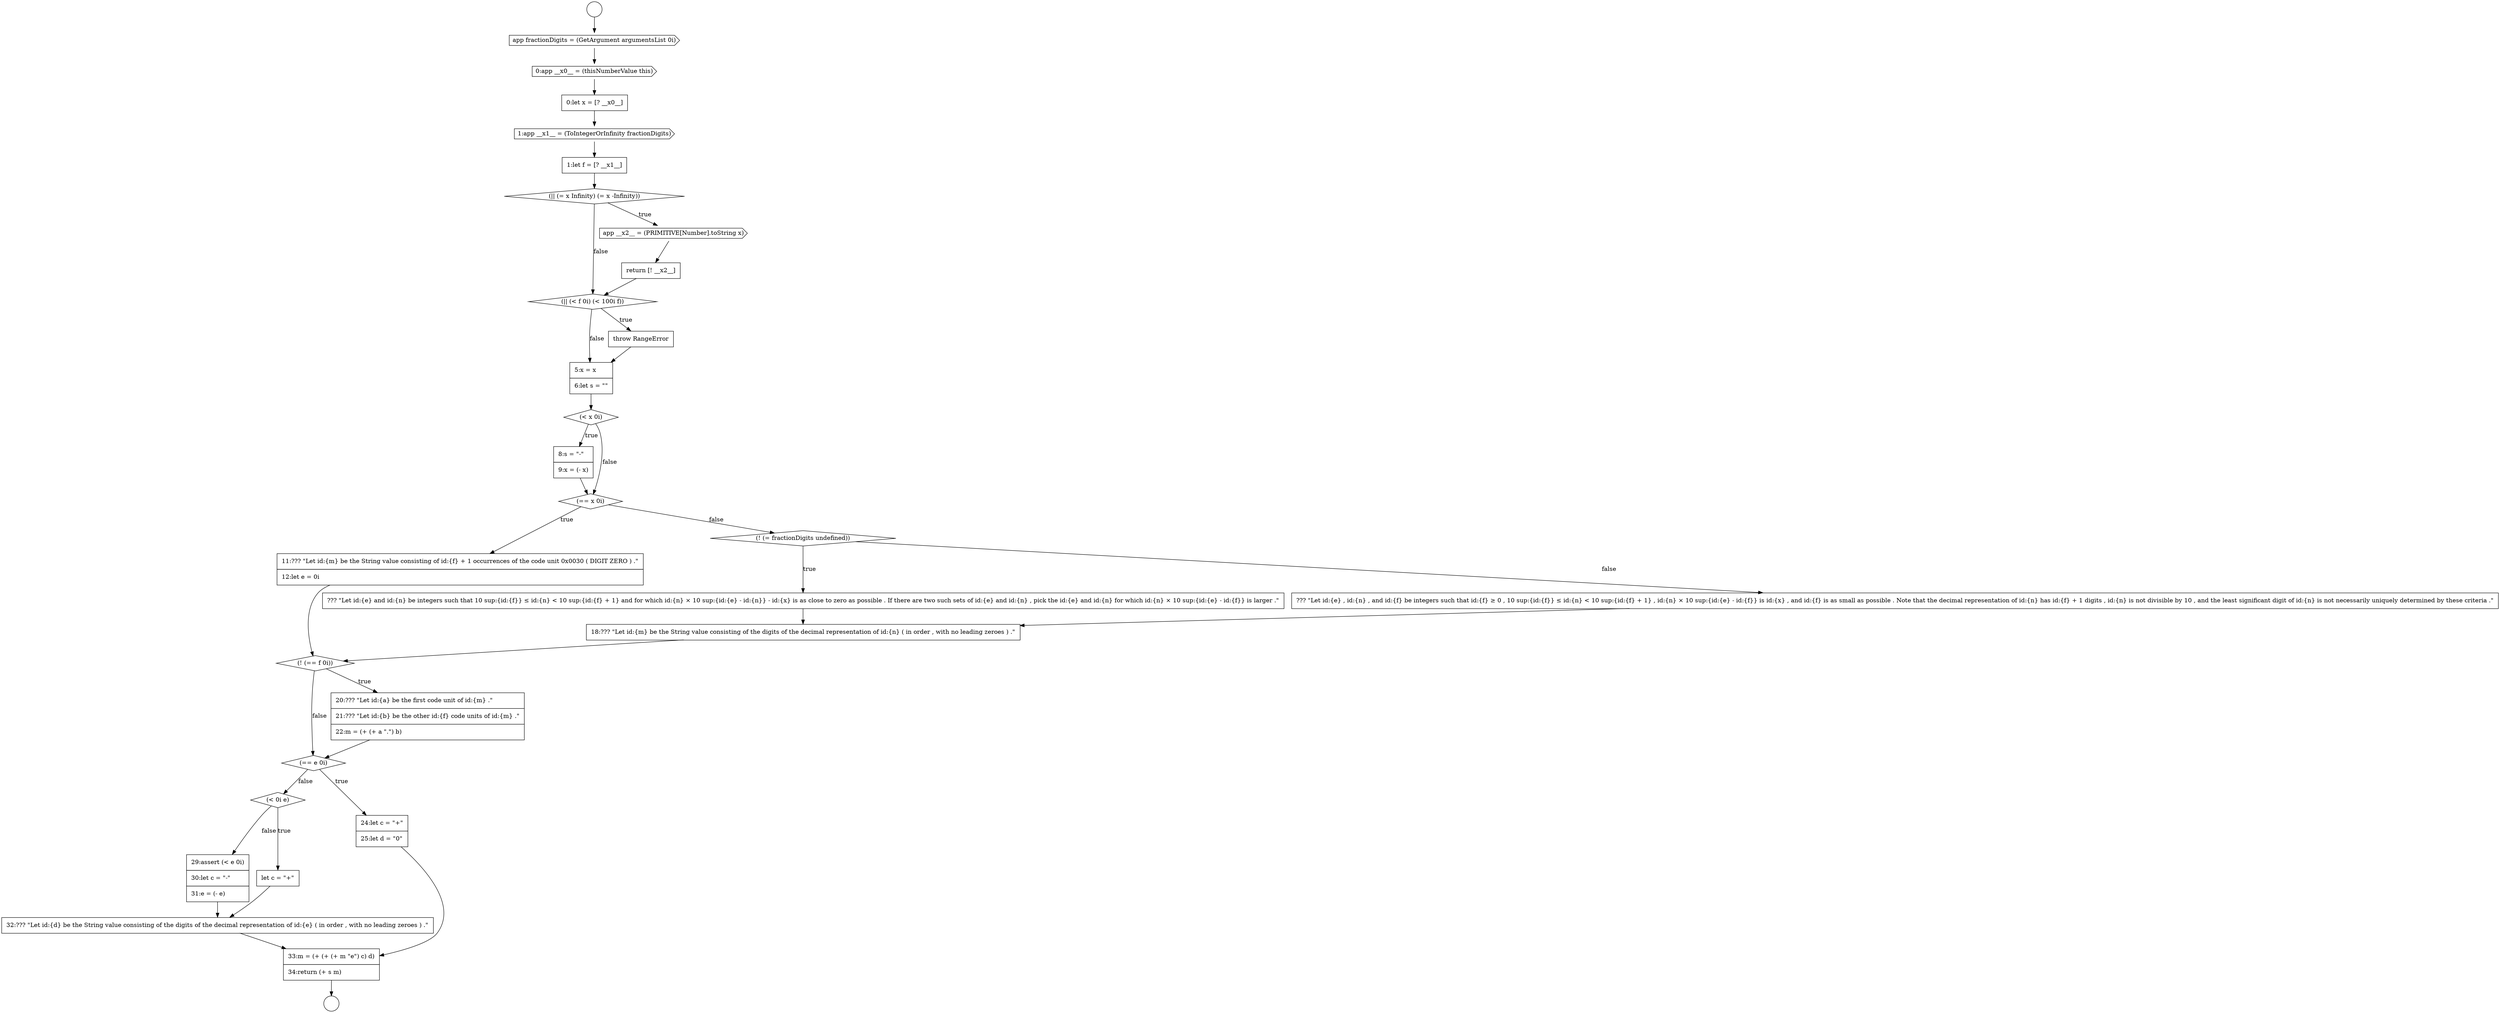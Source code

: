 digraph {
  node12634 [shape=none, margin=0, label=<<font color="black">
    <table border="0" cellborder="1" cellspacing="0" cellpadding="10">
      <tr><td align="left">33:m = (+ (+ (+ m &quot;e&quot;) c) d)</td></tr>
      <tr><td align="left">34:return (+ s m)</td></tr>
    </table>
  </font>> color="black" fillcolor="white" style=filled]
  node12617 [shape=none, margin=0, label=<<font color="black">
    <table border="0" cellborder="1" cellspacing="0" cellpadding="10">
      <tr><td align="left">5:x = x</td></tr>
      <tr><td align="left">6:let s = &quot;&quot;</td></tr>
    </table>
  </font>> color="black" fillcolor="white" style=filled]
  node12606 [shape=circle label=" " color="black" fillcolor="white" style=filled]
  node12621 [shape=none, margin=0, label=<<font color="black">
    <table border="0" cellborder="1" cellspacing="0" cellpadding="10">
      <tr><td align="left">11:??? &quot;Let id:{m} be the String value consisting of id:{f} + 1 occurrences of the code unit 0x0030 ( DIGIT ZERO ) .&quot;</td></tr>
      <tr><td align="left">12:let e = 0i</td></tr>
    </table>
  </font>> color="black" fillcolor="white" style=filled]
  node12623 [shape=none, margin=0, label=<<font color="black">
    <table border="0" cellborder="1" cellspacing="0" cellpadding="10">
      <tr><td align="left">??? &quot;Let id:{e} and id:{n} be integers such that 10 sup:{id:{f}} &le; id:{n} &lt; 10 sup:{id:{f} + 1} and for which id:{n} &times; 10 sup:{id:{e} - id:{n}} - id:{x} is as close to zero as possible . If there are two such sets of id:{e} and id:{n} , pick the id:{e} and id:{n} for which id:{n} &times; 10 sup:{id:{e} - id:{f}} is larger .&quot;</td></tr>
    </table>
  </font>> color="black" fillcolor="white" style=filled]
  node12618 [shape=diamond, label=<<font color="black">(&lt; x 0i)</font>> color="black" fillcolor="white" style=filled]
  node12622 [shape=diamond, label=<<font color="black">(! (= fractionDigits undefined))</font>> color="black" fillcolor="white" style=filled]
  node12632 [shape=none, margin=0, label=<<font color="black">
    <table border="0" cellborder="1" cellspacing="0" cellpadding="10">
      <tr><td align="left">29:assert (&lt; e 0i)</td></tr>
      <tr><td align="left">30:let c = &quot;-&quot;</td></tr>
      <tr><td align="left">31:e = (- e)</td></tr>
    </table>
  </font>> color="black" fillcolor="white" style=filled]
  node12624 [shape=none, margin=0, label=<<font color="black">
    <table border="0" cellborder="1" cellspacing="0" cellpadding="10">
      <tr><td align="left">??? &quot;Let id:{e} , id:{n} , and id:{f} be integers such that id:{f} &ge; 0 , 10 sup:{id:{f}} &le; id:{n} &lt; 10 sup:{id:{f} + 1} , id:{n} &times; 10 sup:{id:{e} - id:{f}} is id:{x} , and id:{f} is as small as possible . Note that the decimal representation of id:{n} has id:{f} + 1 digits , id:{n} is not divisible by 10 , and the least significant digit of id:{n} is not necessarily uniquely determined by these criteria .&quot;</td></tr>
    </table>
  </font>> color="black" fillcolor="white" style=filled]
  node12619 [shape=none, margin=0, label=<<font color="black">
    <table border="0" cellborder="1" cellspacing="0" cellpadding="10">
      <tr><td align="left">8:s = &quot;-&quot;</td></tr>
      <tr><td align="left">9:x = (- x)</td></tr>
    </table>
  </font>> color="black" fillcolor="white" style=filled]
  node12631 [shape=none, margin=0, label=<<font color="black">
    <table border="0" cellborder="1" cellspacing="0" cellpadding="10">
      <tr><td align="left">let c = &quot;+&quot;</td></tr>
    </table>
  </font>> color="black" fillcolor="white" style=filled]
  node12612 [shape=diamond, label=<<font color="black">(|| (= x Infinity) (= x -Infinity))</font>> color="black" fillcolor="white" style=filled]
  node12630 [shape=diamond, label=<<font color="black">(&lt; 0i e)</font>> color="black" fillcolor="white" style=filled]
  node12633 [shape=none, margin=0, label=<<font color="black">
    <table border="0" cellborder="1" cellspacing="0" cellpadding="10">
      <tr><td align="left">32:??? &quot;Let id:{d} be the String value consisting of the digits of the decimal representation of id:{e} ( in order , with no leading zeroes ) .&quot;</td></tr>
    </table>
  </font>> color="black" fillcolor="white" style=filled]
  node12620 [shape=diamond, label=<<font color="black">(== x 0i)</font>> color="black" fillcolor="white" style=filled]
  node12615 [shape=diamond, label=<<font color="black">(|| (&lt; f 0i) (&lt; 100i f))</font>> color="black" fillcolor="white" style=filled]
  node12605 [shape=circle label=" " color="black" fillcolor="white" style=filled]
  node12607 [shape=cds, label=<<font color="black">app fractionDigits = (GetArgument argumentsList 0i)</font>> color="black" fillcolor="white" style=filled]
  node12629 [shape=none, margin=0, label=<<font color="black">
    <table border="0" cellborder="1" cellspacing="0" cellpadding="10">
      <tr><td align="left">24:let c = &quot;+&quot;</td></tr>
      <tr><td align="left">25:let d = &quot;0&quot;</td></tr>
    </table>
  </font>> color="black" fillcolor="white" style=filled]
  node12614 [shape=none, margin=0, label=<<font color="black">
    <table border="0" cellborder="1" cellspacing="0" cellpadding="10">
      <tr><td align="left">return [! __x2__]</td></tr>
    </table>
  </font>> color="black" fillcolor="white" style=filled]
  node12610 [shape=cds, label=<<font color="black">1:app __x1__ = (ToIntegerOrInfinity fractionDigits)</font>> color="black" fillcolor="white" style=filled]
  node12625 [shape=none, margin=0, label=<<font color="black">
    <table border="0" cellborder="1" cellspacing="0" cellpadding="10">
      <tr><td align="left">18:??? &quot;Let id:{m} be the String value consisting of the digits of the decimal representation of id:{n} ( in order , with no leading zeroes ) .&quot;</td></tr>
    </table>
  </font>> color="black" fillcolor="white" style=filled]
  node12613 [shape=cds, label=<<font color="black">app __x2__ = (PRIMITIVE[Number].toString x)</font>> color="black" fillcolor="white" style=filled]
  node12608 [shape=cds, label=<<font color="black">0:app __x0__ = (thisNumberValue this)</font>> color="black" fillcolor="white" style=filled]
  node12628 [shape=diamond, label=<<font color="black">(== e 0i)</font>> color="black" fillcolor="white" style=filled]
  node12609 [shape=none, margin=0, label=<<font color="black">
    <table border="0" cellborder="1" cellspacing="0" cellpadding="10">
      <tr><td align="left">0:let x = [? __x0__]</td></tr>
    </table>
  </font>> color="black" fillcolor="white" style=filled]
  node12627 [shape=none, margin=0, label=<<font color="black">
    <table border="0" cellborder="1" cellspacing="0" cellpadding="10">
      <tr><td align="left">20:??? &quot;Let id:{a} be the first code unit of id:{m} .&quot;</td></tr>
      <tr><td align="left">21:??? &quot;Let id:{b} be the other id:{f} code units of id:{m} .&quot;</td></tr>
      <tr><td align="left">22:m = (+ (+ a &quot;.&quot;) b)</td></tr>
    </table>
  </font>> color="black" fillcolor="white" style=filled]
  node12616 [shape=none, margin=0, label=<<font color="black">
    <table border="0" cellborder="1" cellspacing="0" cellpadding="10">
      <tr><td align="left">throw RangeError</td></tr>
    </table>
  </font>> color="black" fillcolor="white" style=filled]
  node12611 [shape=none, margin=0, label=<<font color="black">
    <table border="0" cellborder="1" cellspacing="0" cellpadding="10">
      <tr><td align="left">1:let f = [? __x1__]</td></tr>
    </table>
  </font>> color="black" fillcolor="white" style=filled]
  node12626 [shape=diamond, label=<<font color="black">(! (== f 0i))</font>> color="black" fillcolor="white" style=filled]
  node12610 -> node12611 [ color="black"]
  node12614 -> node12615 [ color="black"]
  node12629 -> node12634 [ color="black"]
  node12608 -> node12609 [ color="black"]
  node12612 -> node12613 [label=<<font color="black">true</font>> color="black"]
  node12612 -> node12615 [label=<<font color="black">false</font>> color="black"]
  node12633 -> node12634 [ color="black"]
  node12628 -> node12629 [label=<<font color="black">true</font>> color="black"]
  node12628 -> node12630 [label=<<font color="black">false</font>> color="black"]
  node12622 -> node12623 [label=<<font color="black">true</font>> color="black"]
  node12622 -> node12624 [label=<<font color="black">false</font>> color="black"]
  node12607 -> node12608 [ color="black"]
  node12609 -> node12610 [ color="black"]
  node12611 -> node12612 [ color="black"]
  node12632 -> node12633 [ color="black"]
  node12620 -> node12621 [label=<<font color="black">true</font>> color="black"]
  node12620 -> node12622 [label=<<font color="black">false</font>> color="black"]
  node12621 -> node12626 [ color="black"]
  node12630 -> node12631 [label=<<font color="black">true</font>> color="black"]
  node12630 -> node12632 [label=<<font color="black">false</font>> color="black"]
  node12634 -> node12606 [ color="black"]
  node12613 -> node12614 [ color="black"]
  node12626 -> node12627 [label=<<font color="black">true</font>> color="black"]
  node12626 -> node12628 [label=<<font color="black">false</font>> color="black"]
  node12619 -> node12620 [ color="black"]
  node12605 -> node12607 [ color="black"]
  node12615 -> node12616 [label=<<font color="black">true</font>> color="black"]
  node12615 -> node12617 [label=<<font color="black">false</font>> color="black"]
  node12627 -> node12628 [ color="black"]
  node12624 -> node12625 [ color="black"]
  node12616 -> node12617 [ color="black"]
  node12625 -> node12626 [ color="black"]
  node12617 -> node12618 [ color="black"]
  node12618 -> node12619 [label=<<font color="black">true</font>> color="black"]
  node12618 -> node12620 [label=<<font color="black">false</font>> color="black"]
  node12631 -> node12633 [ color="black"]
  node12623 -> node12625 [ color="black"]
}
